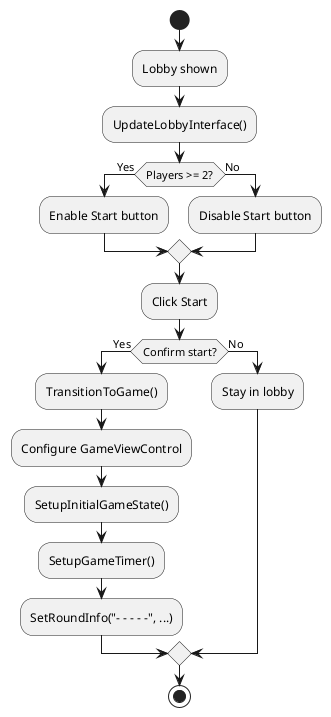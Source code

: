 @startuml
skinparam linetype ortho
start
:Lobby shown;
:UpdateLobbyInterface();
if (Players >= 2?) then (Yes)
  :Enable Start button;
else (No)
  :Disable Start button;
endif
:Click Start;
if (Confirm start?) then (Yes)
  :TransitionToGame();
  :Configure GameViewControl;
  :SetupInitialGameState();
  :SetupGameTimer();
  :SetRoundInfo("- - - - -", ...);
else (No)
  :Stay in lobby;
endif
stop
@enduml